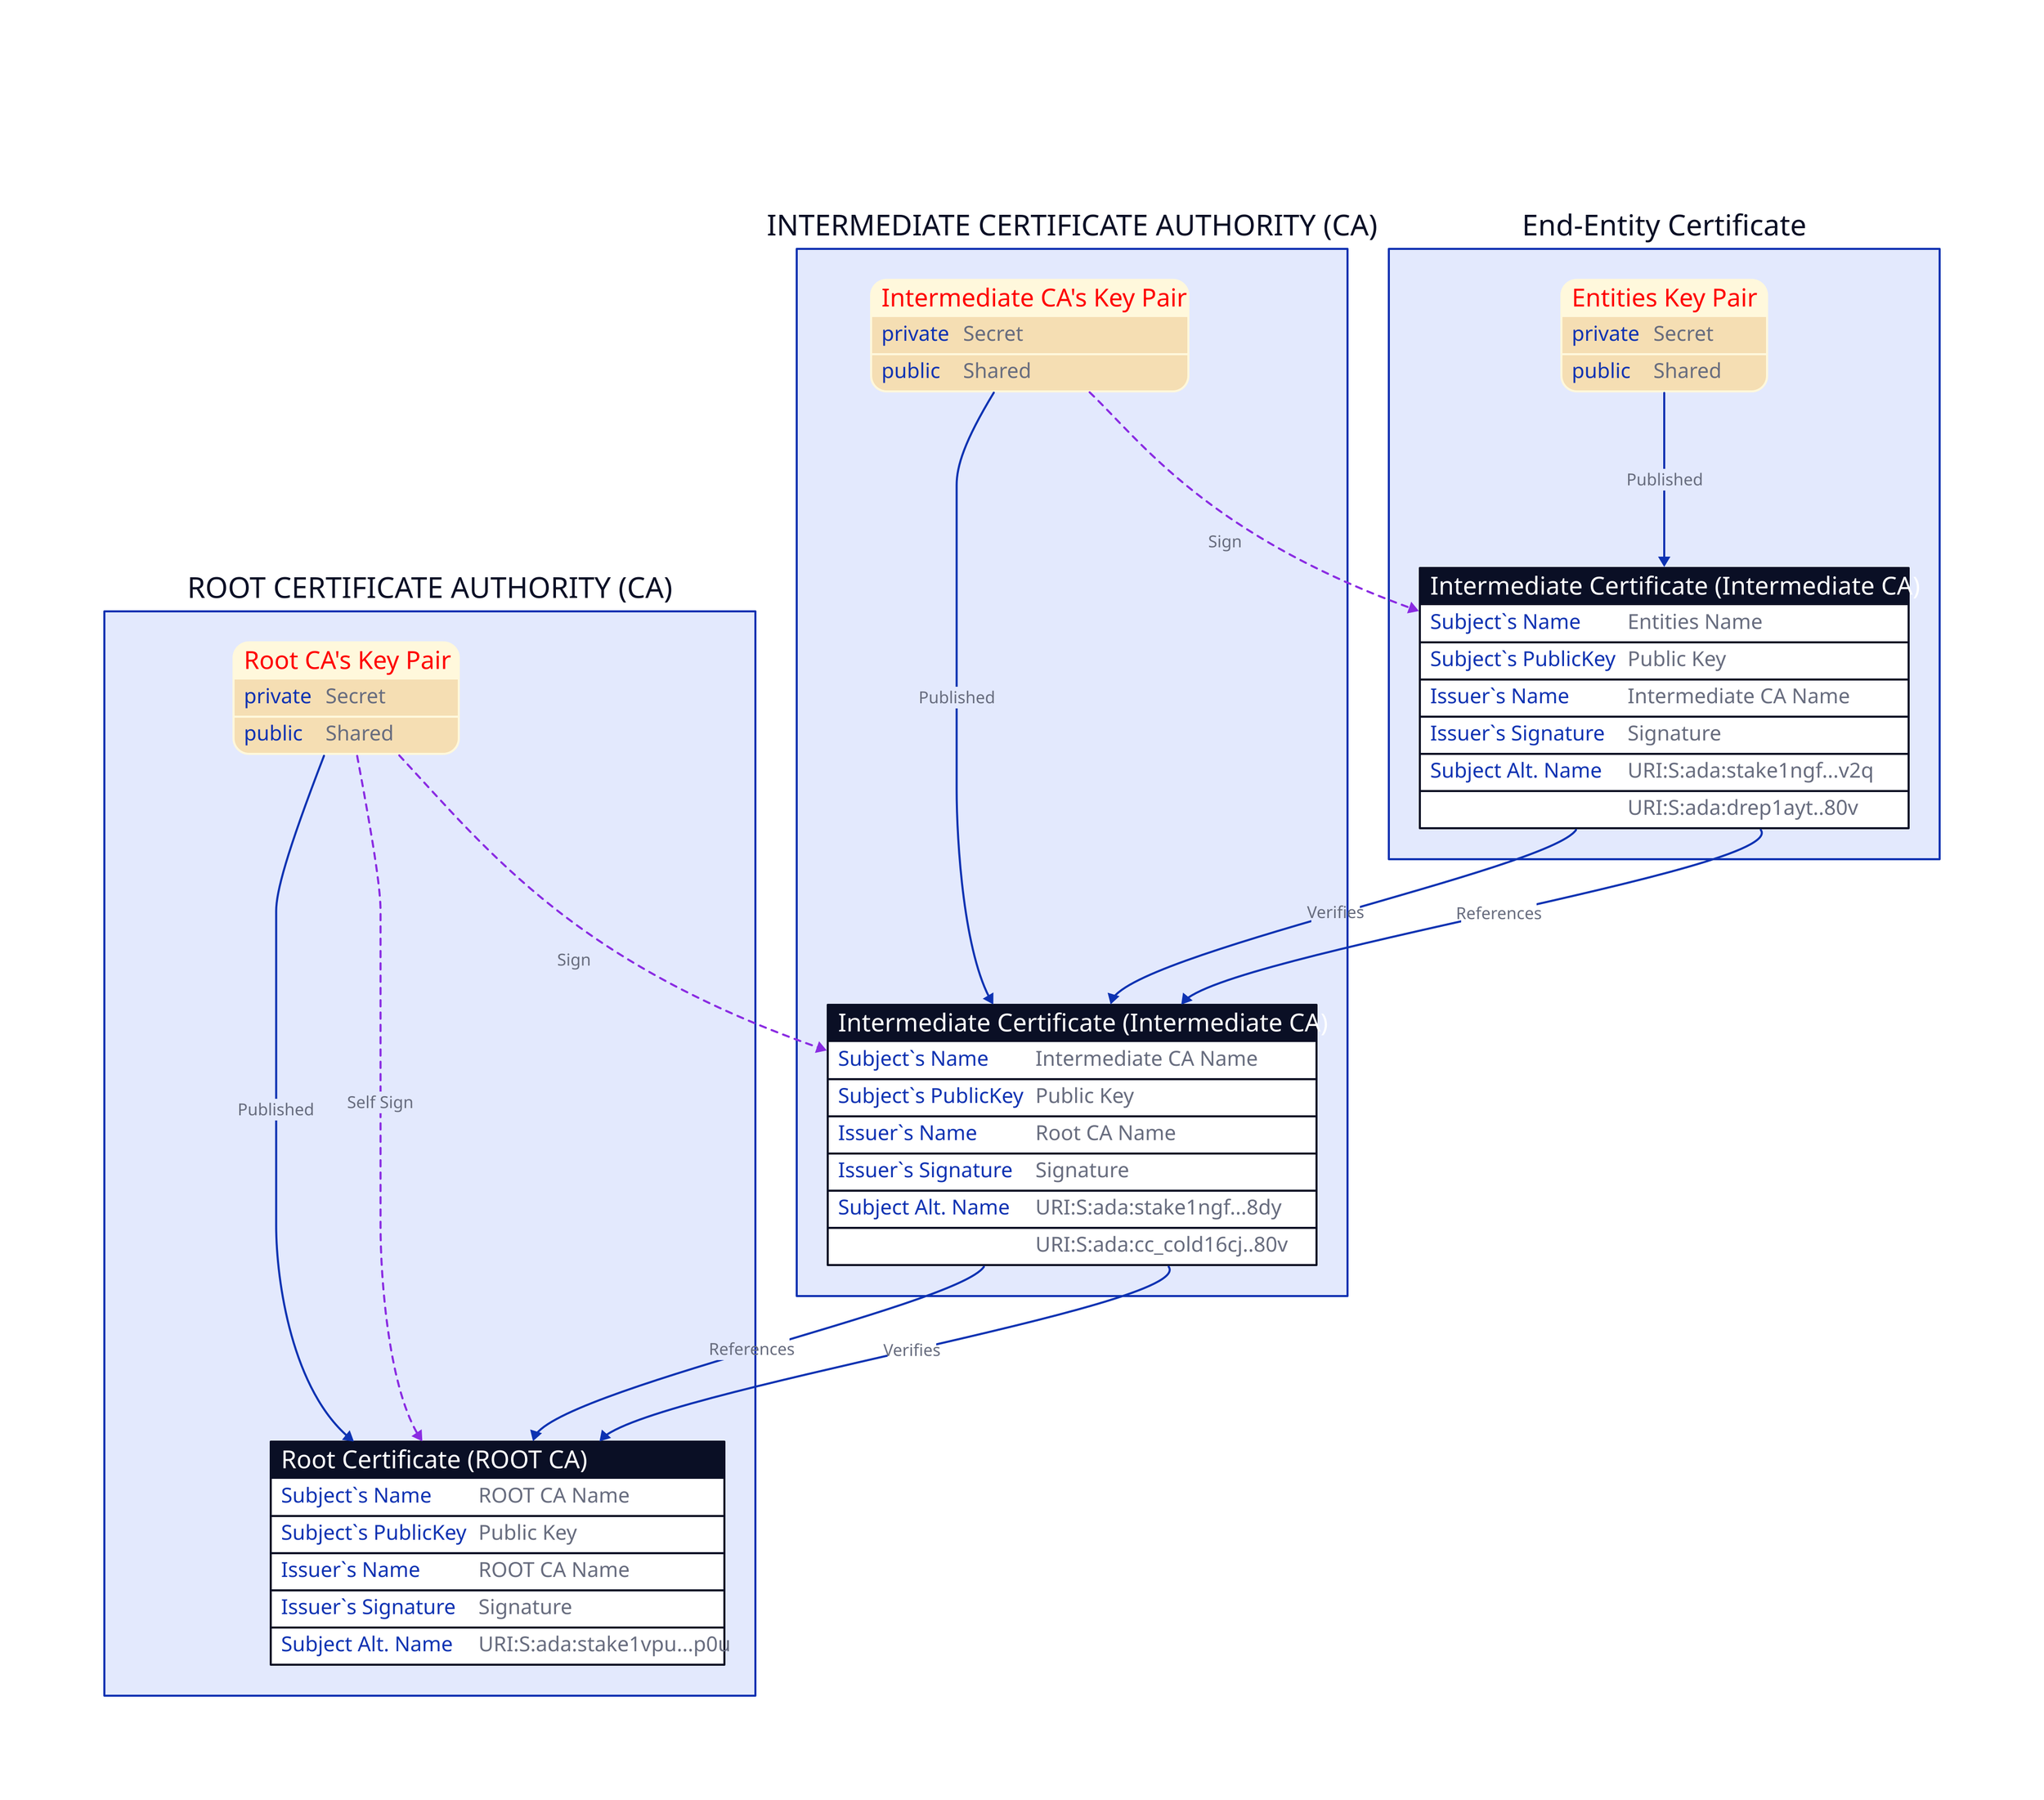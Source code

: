 vars: {
  d2-config: {
    layout-engine: elk

    # Terminal theme code
    theme-id: 300
  }
}

classes: {
  NONE: {style.opacity: 0}
  PRIVATE_KEY: {
    shape: sql_table
    style: {
      border-radius: 15
      stroke: wheat
      fill: cornsilk
      font-color: red
    }
  }
  SIGN: {
    style: {
      stroke-dash: 3
      stroke: blueviolet
      animated: true
    }
  }
}

title: |md
  # Chaining Certificates.
| {
  shape: text
  near: top-center
  style: {
    font-size: 25
  }
}

root-ca: "ROOT CERTIFICATE AUTHORITY (CA)" {
  # shape: text

  pad.class: NONE

  key: "Root CA's Key Pair" {
    class: PRIVATE_KEY
    private: Secret
    public: Shared
  }

  certificate: "Root Certificate (ROOT CA)" {
    shape: sql_table
    "Subject`s Name": "ROOT CA Name"
    "Subject`s PublicKey": Public Key
    "Issuer`s Name": "ROOT CA Name"
    "Issuer`s Signature": Signature
    "Subject Alt. Name": "URI:S:ada:stake1vpu...p0u"
  }

  key.public -> certificate."Subject`s PublicKey": Published
  key.private -> certificate."Issuer`s Signature": Self Sign {class: SIGN}
}

intermediate-ca: "INTERMEDIATE CERTIFICATE AUTHORITY (CA)" {
  key: "Intermediate CA's Key Pair" {
    class: PRIVATE_KEY
    private: Secret
    public: Shared
  }

  certificate: "Intermediate Certificate (Intermediate CA)" {
    shape: sql_table
    "Subject`s Name": "Intermediate CA Name"
    "Subject`s PublicKey": Public Key
    "Issuer`s Name": "Root CA Name"
    "Issuer`s Signature": Signature
    "Subject Alt. Name": "URI:S:ada:stake1ngf...8dy"
    "": "URI:S:ada:cc_cold16cj..80v"
  }

  key.public -> certificate."Subject`s PublicKey": Published
}

root-ca.key.private -> intermediate-ca.certificate."Issuer`s Signature": Sign {class: SIGN}
root-ca.certificate."Subject`s Name" <- intermediate-ca.certificate."Issuer`s Name": References
root-ca.certificate <- intermediate-ca.certificate: Verifies

entity-cert: "End-Entity Certificate" {
  key: "Entities Key Pair" {
    class: PRIVATE_KEY
    private: Secret
    public: Shared
  }

  certificate: "Intermediate Certificate (Intermediate CA)" {
    shape: sql_table
    "Subject`s Name": "Entities Name"
    "Subject`s PublicKey": Public Key
    "Issuer`s Name": "Intermediate CA Name"
    "Issuer`s Signature": Signature
    "Subject Alt. Name": "URI:S:ada:stake1ngf...v2q"
    "": "URI:S:ada:drep1ayt..80v"
  }

  key.public -> certificate."Subject`s PublicKey": Published
}

intermediate-ca.certificate <- entity-cert.certificate: Verifies
intermediate-ca.key.private -> entity-cert.certificate."Issuer`s Signature": Sign {class: SIGN}
intermediate-ca.certificate."Subject`s Name" <- entity-cert.certificate."Issuer`s Name": References
